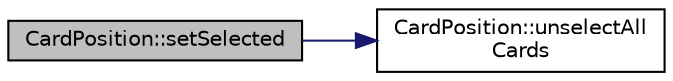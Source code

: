 digraph "CardPosition::setSelected"
{
  bgcolor="transparent";
  edge [fontname="Helvetica",fontsize="10",labelfontname="Helvetica",labelfontsize="10"];
  node [fontname="Helvetica",fontsize="10",shape=record];
  rankdir="LR";
  Node36 [label="CardPosition::setSelected",height=0.2,width=0.4,color="black", fillcolor="grey75", style="filled", fontcolor="black"];
  Node36 -> Node37 [color="midnightblue",fontsize="10",style="solid",fontname="Helvetica"];
  Node37 [label="CardPosition::unselectAll\lCards",height=0.2,width=0.4,color="black",URL="$classCardPosition.html#a9e0722448d0922bd635467d6056fdd83"];
}
